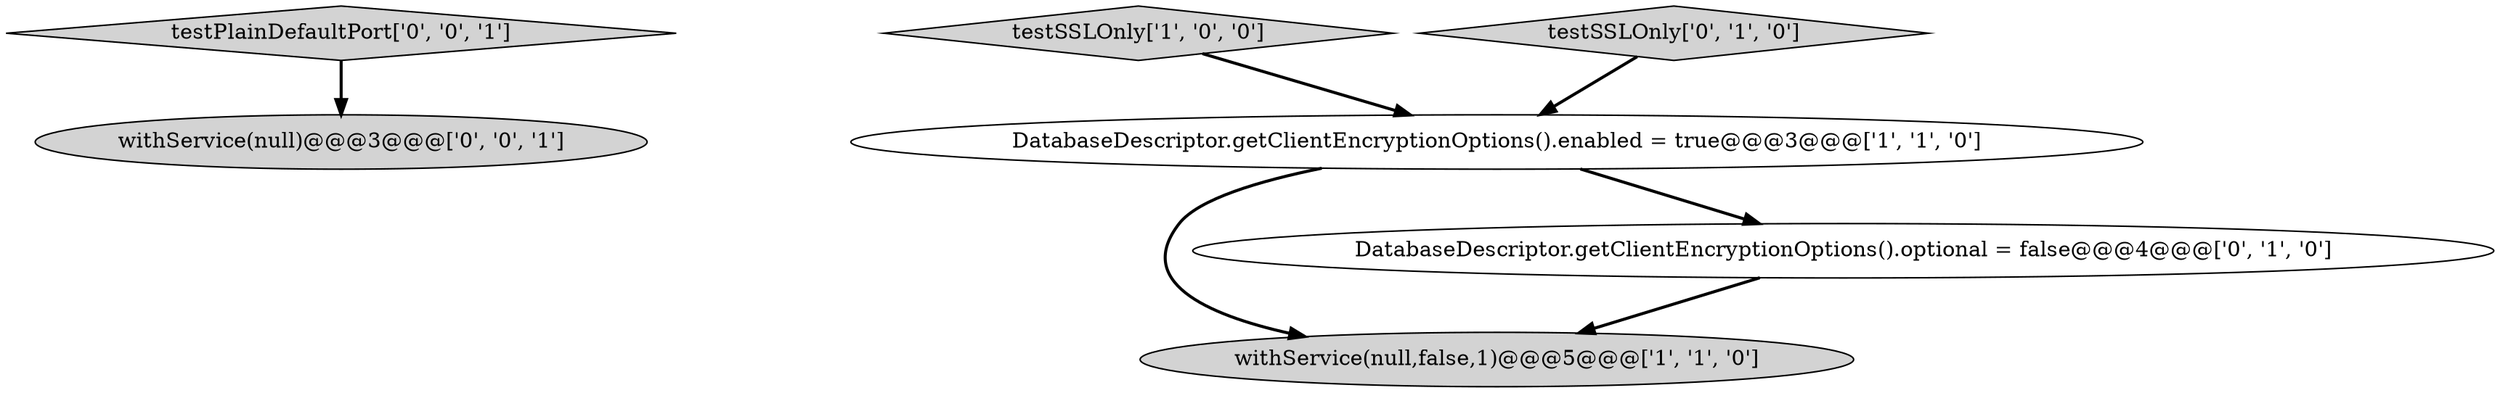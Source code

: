digraph {
6 [style = filled, label = "testPlainDefaultPort['0', '0', '1']", fillcolor = lightgray, shape = diamond image = "AAA0AAABBB3BBB"];
1 [style = filled, label = "withService(null,false,1)@@@5@@@['1', '1', '0']", fillcolor = lightgray, shape = ellipse image = "AAA0AAABBB1BBB"];
0 [style = filled, label = "testSSLOnly['1', '0', '0']", fillcolor = lightgray, shape = diamond image = "AAA0AAABBB1BBB"];
4 [style = filled, label = "testSSLOnly['0', '1', '0']", fillcolor = lightgray, shape = diamond image = "AAA0AAABBB2BBB"];
3 [style = filled, label = "DatabaseDescriptor.getClientEncryptionOptions().optional = false@@@4@@@['0', '1', '0']", fillcolor = white, shape = ellipse image = "AAA1AAABBB2BBB"];
2 [style = filled, label = "DatabaseDescriptor.getClientEncryptionOptions().enabled = true@@@3@@@['1', '1', '0']", fillcolor = white, shape = ellipse image = "AAA0AAABBB1BBB"];
5 [style = filled, label = "withService(null)@@@3@@@['0', '0', '1']", fillcolor = lightgray, shape = ellipse image = "AAA0AAABBB3BBB"];
0->2 [style = bold, label=""];
2->1 [style = bold, label=""];
6->5 [style = bold, label=""];
3->1 [style = bold, label=""];
4->2 [style = bold, label=""];
2->3 [style = bold, label=""];
}
